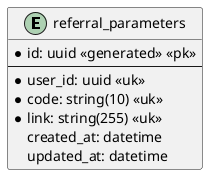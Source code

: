 @startuml ReferralParameters

entity referral_parameters {
 *id: uuid <<generated>> <<pk>>
 --
 *user_id: uuid <<uk>>
 *code: string(10) <<uk>>
 *link: string(255) <<uk>>
 created_at: datetime
 updated_at: datetime
}

@enduml
